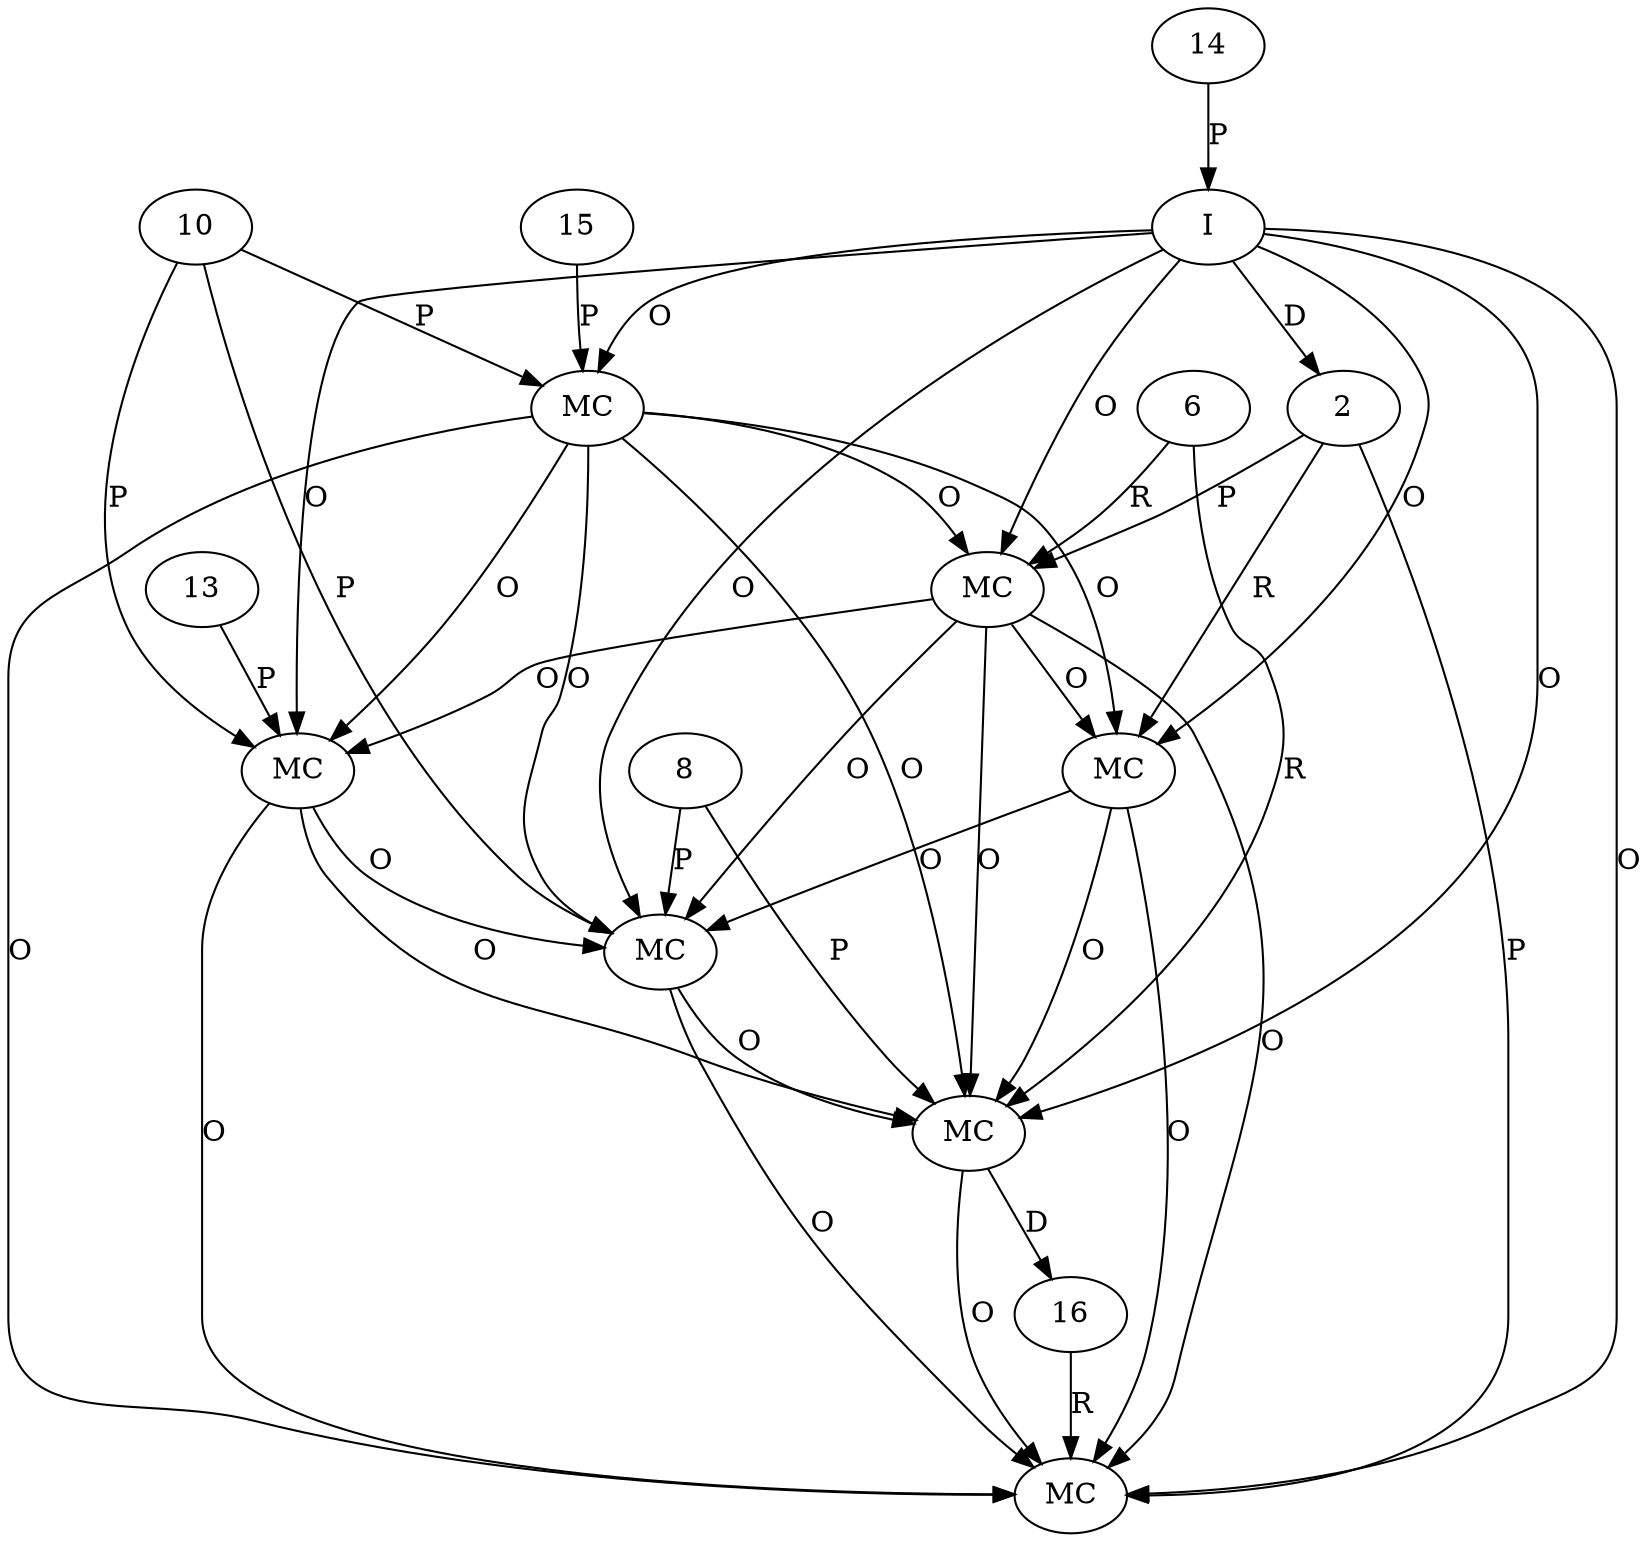 digraph "AUG" {

  1 [ label="MC" s="toDate()" t="DateTime" l="364" ];
  2 [ t="DateTime" n="dt" ];
  3 [ label="MC" s="print()" t="UNKNOWN" l="367" ];
  4 [ label="MC" s="print()" t="DateTimeFormatter" l="363" ];
  5 [ label="I" t="DateTime" l="361" ];
  6 [ t="DateTimeFormatter" n="f" ];
  7 [ label="MC" s="withLocale()" t="DateTimeFormatter" l="367" ];
  8 [ t="Locale" v="null" n="FRANCE" ];
  9 [ label="MC" s="getDateTimeInstance()" t="DateFormat" l="366" ];
  10 [ t="DateFormat.LONG" v="null" n="DateFormat.LONG" ];
  11 [ label="MC" s="getDateTimeInstance()" t="DateFormat" l="364" ];
  12 [ label="MC" s="getDateTimeInstance()" t="DateFormat" l="362" ];
  13 [ t="Locale" v="null" n="US" ];
  14 [ t="int" v="0" ];
  15 [ t="Locale" v="null" n="UK" ];
  16 [ t="UNKNOWN" n="dummy_" ];
  12 -> 1 [ label="O" ];
  2 -> 1 [ label="R" ];
  5 -> 1 [ label="O" ];
  4 -> 1 [ label="O" ];
  5 -> 2 [ label="D" ];
  7 -> 3 [ label="O" ];
  5 -> 3 [ label="O" ];
  9 -> 3 [ label="O" ];
  12 -> 3 [ label="O" ];
  2 -> 3 [ label="P" ];
  11 -> 3 [ label="O" ];
  16 -> 3 [ label="R" ];
  1 -> 3 [ label="O" ];
  4 -> 3 [ label="O" ];
  12 -> 4 [ label="O" ];
  6 -> 4 [ label="R" ];
  2 -> 4 [ label="P" ];
  5 -> 4 [ label="O" ];
  14 -> 5 [ label="P" ];
  12 -> 7 [ label="O" ];
  9 -> 7 [ label="O" ];
  5 -> 7 [ label="O" ];
  4 -> 7 [ label="O" ];
  8 -> 7 [ label="P" ];
  6 -> 7 [ label="R" ];
  1 -> 7 [ label="O" ];
  11 -> 7 [ label="O" ];
  4 -> 9 [ label="O" ];
  12 -> 9 [ label="O" ];
  8 -> 9 [ label="P" ];
  11 -> 9 [ label="O" ];
  5 -> 9 [ label="O" ];
  10 -> 9 [ label="P" ];
  1 -> 9 [ label="O" ];
  12 -> 11 [ label="O" ];
  5 -> 11 [ label="O" ];
  13 -> 11 [ label="P" ];
  10 -> 11 [ label="P" ];
  4 -> 11 [ label="O" ];
  5 -> 12 [ label="O" ];
  10 -> 12 [ label="P" ];
  15 -> 12 [ label="P" ];
  7 -> 16 [ label="D" ];
}
